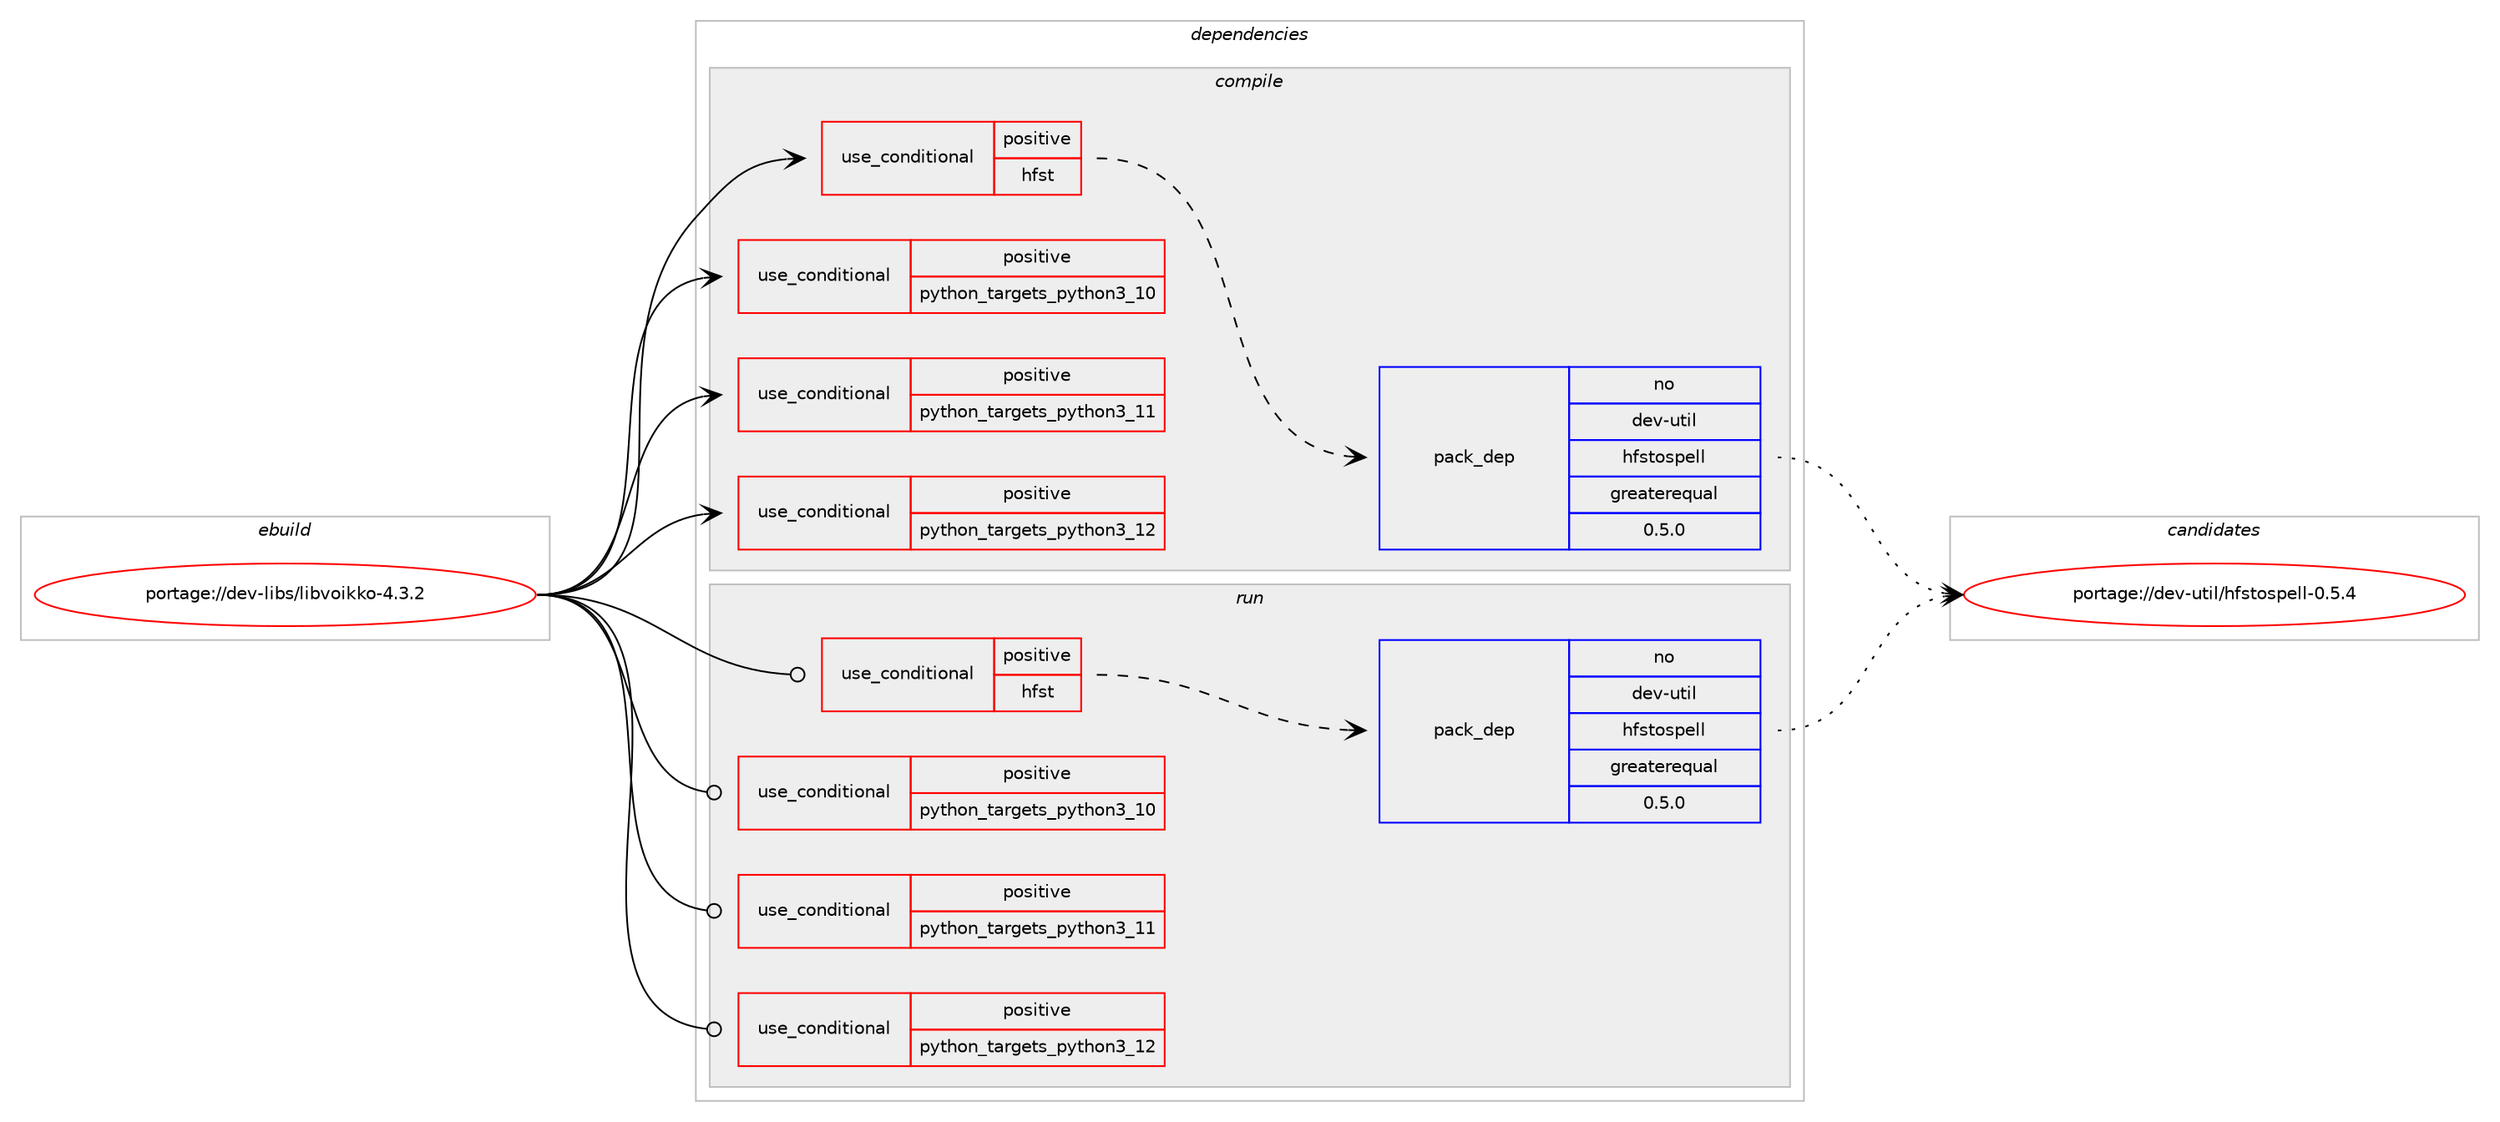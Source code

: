 digraph prolog {

# *************
# Graph options
# *************

newrank=true;
concentrate=true;
compound=true;
graph [rankdir=LR,fontname=Helvetica,fontsize=10,ranksep=1.5];#, ranksep=2.5, nodesep=0.2];
edge  [arrowhead=vee];
node  [fontname=Helvetica,fontsize=10];

# **********
# The ebuild
# **********

subgraph cluster_leftcol {
color=gray;
rank=same;
label=<<i>ebuild</i>>;
id [label="portage://dev-libs/libvoikko-4.3.2", color=red, width=4, href="../dev-libs/libvoikko-4.3.2.svg"];
}

# ****************
# The dependencies
# ****************

subgraph cluster_midcol {
color=gray;
label=<<i>dependencies</i>>;
subgraph cluster_compile {
fillcolor="#eeeeee";
style=filled;
label=<<i>compile</i>>;
subgraph cond26611 {
dependency56602 [label=<<TABLE BORDER="0" CELLBORDER="1" CELLSPACING="0" CELLPADDING="4"><TR><TD ROWSPAN="3" CELLPADDING="10">use_conditional</TD></TR><TR><TD>positive</TD></TR><TR><TD>hfst</TD></TR></TABLE>>, shape=none, color=red];
subgraph pack28830 {
dependency56603 [label=<<TABLE BORDER="0" CELLBORDER="1" CELLSPACING="0" CELLPADDING="4" WIDTH="220"><TR><TD ROWSPAN="6" CELLPADDING="30">pack_dep</TD></TR><TR><TD WIDTH="110">no</TD></TR><TR><TD>dev-util</TD></TR><TR><TD>hfstospell</TD></TR><TR><TD>greaterequal</TD></TR><TR><TD>0.5.0</TD></TR></TABLE>>, shape=none, color=blue];
}
dependency56602:e -> dependency56603:w [weight=20,style="dashed",arrowhead="vee"];
}
id:e -> dependency56602:w [weight=20,style="solid",arrowhead="vee"];
subgraph cond26612 {
dependency56604 [label=<<TABLE BORDER="0" CELLBORDER="1" CELLSPACING="0" CELLPADDING="4"><TR><TD ROWSPAN="3" CELLPADDING="10">use_conditional</TD></TR><TR><TD>positive</TD></TR><TR><TD>python_targets_python3_10</TD></TR></TABLE>>, shape=none, color=red];
# *** BEGIN UNKNOWN DEPENDENCY TYPE (TODO) ***
# dependency56604 -> package_dependency(portage://dev-libs/libvoikko-4.3.2,install,no,dev-lang,python,none,[,,],[slot(3.10)],[])
# *** END UNKNOWN DEPENDENCY TYPE (TODO) ***

}
id:e -> dependency56604:w [weight=20,style="solid",arrowhead="vee"];
subgraph cond26613 {
dependency56605 [label=<<TABLE BORDER="0" CELLBORDER="1" CELLSPACING="0" CELLPADDING="4"><TR><TD ROWSPAN="3" CELLPADDING="10">use_conditional</TD></TR><TR><TD>positive</TD></TR><TR><TD>python_targets_python3_11</TD></TR></TABLE>>, shape=none, color=red];
# *** BEGIN UNKNOWN DEPENDENCY TYPE (TODO) ***
# dependency56605 -> package_dependency(portage://dev-libs/libvoikko-4.3.2,install,no,dev-lang,python,none,[,,],[slot(3.11)],[])
# *** END UNKNOWN DEPENDENCY TYPE (TODO) ***

}
id:e -> dependency56605:w [weight=20,style="solid",arrowhead="vee"];
subgraph cond26614 {
dependency56606 [label=<<TABLE BORDER="0" CELLBORDER="1" CELLSPACING="0" CELLPADDING="4"><TR><TD ROWSPAN="3" CELLPADDING="10">use_conditional</TD></TR><TR><TD>positive</TD></TR><TR><TD>python_targets_python3_12</TD></TR></TABLE>>, shape=none, color=red];
# *** BEGIN UNKNOWN DEPENDENCY TYPE (TODO) ***
# dependency56606 -> package_dependency(portage://dev-libs/libvoikko-4.3.2,install,no,dev-lang,python,none,[,,],[slot(3.12)],[])
# *** END UNKNOWN DEPENDENCY TYPE (TODO) ***

}
id:e -> dependency56606:w [weight=20,style="solid",arrowhead="vee"];
}
subgraph cluster_compileandrun {
fillcolor="#eeeeee";
style=filled;
label=<<i>compile and run</i>>;
}
subgraph cluster_run {
fillcolor="#eeeeee";
style=filled;
label=<<i>run</i>>;
subgraph cond26615 {
dependency56607 [label=<<TABLE BORDER="0" CELLBORDER="1" CELLSPACING="0" CELLPADDING="4"><TR><TD ROWSPAN="3" CELLPADDING="10">use_conditional</TD></TR><TR><TD>positive</TD></TR><TR><TD>hfst</TD></TR></TABLE>>, shape=none, color=red];
subgraph pack28831 {
dependency56608 [label=<<TABLE BORDER="0" CELLBORDER="1" CELLSPACING="0" CELLPADDING="4" WIDTH="220"><TR><TD ROWSPAN="6" CELLPADDING="30">pack_dep</TD></TR><TR><TD WIDTH="110">no</TD></TR><TR><TD>dev-util</TD></TR><TR><TD>hfstospell</TD></TR><TR><TD>greaterequal</TD></TR><TR><TD>0.5.0</TD></TR></TABLE>>, shape=none, color=blue];
}
dependency56607:e -> dependency56608:w [weight=20,style="dashed",arrowhead="vee"];
}
id:e -> dependency56607:w [weight=20,style="solid",arrowhead="odot"];
subgraph cond26616 {
dependency56609 [label=<<TABLE BORDER="0" CELLBORDER="1" CELLSPACING="0" CELLPADDING="4"><TR><TD ROWSPAN="3" CELLPADDING="10">use_conditional</TD></TR><TR><TD>positive</TD></TR><TR><TD>python_targets_python3_10</TD></TR></TABLE>>, shape=none, color=red];
# *** BEGIN UNKNOWN DEPENDENCY TYPE (TODO) ***
# dependency56609 -> package_dependency(portage://dev-libs/libvoikko-4.3.2,run,no,dev-lang,python,none,[,,],[slot(3.10)],[])
# *** END UNKNOWN DEPENDENCY TYPE (TODO) ***

}
id:e -> dependency56609:w [weight=20,style="solid",arrowhead="odot"];
subgraph cond26617 {
dependency56610 [label=<<TABLE BORDER="0" CELLBORDER="1" CELLSPACING="0" CELLPADDING="4"><TR><TD ROWSPAN="3" CELLPADDING="10">use_conditional</TD></TR><TR><TD>positive</TD></TR><TR><TD>python_targets_python3_11</TD></TR></TABLE>>, shape=none, color=red];
# *** BEGIN UNKNOWN DEPENDENCY TYPE (TODO) ***
# dependency56610 -> package_dependency(portage://dev-libs/libvoikko-4.3.2,run,no,dev-lang,python,none,[,,],[slot(3.11)],[])
# *** END UNKNOWN DEPENDENCY TYPE (TODO) ***

}
id:e -> dependency56610:w [weight=20,style="solid",arrowhead="odot"];
subgraph cond26618 {
dependency56611 [label=<<TABLE BORDER="0" CELLBORDER="1" CELLSPACING="0" CELLPADDING="4"><TR><TD ROWSPAN="3" CELLPADDING="10">use_conditional</TD></TR><TR><TD>positive</TD></TR><TR><TD>python_targets_python3_12</TD></TR></TABLE>>, shape=none, color=red];
# *** BEGIN UNKNOWN DEPENDENCY TYPE (TODO) ***
# dependency56611 -> package_dependency(portage://dev-libs/libvoikko-4.3.2,run,no,dev-lang,python,none,[,,],[slot(3.12)],[])
# *** END UNKNOWN DEPENDENCY TYPE (TODO) ***

}
id:e -> dependency56611:w [weight=20,style="solid",arrowhead="odot"];
}
}

# **************
# The candidates
# **************

subgraph cluster_choices {
rank=same;
color=gray;
label=<<i>candidates</i>>;

subgraph choice28830 {
color=black;
nodesep=1;
choice1001011184511711610510847104102115116111115112101108108454846534652 [label="portage://dev-util/hfstospell-0.5.4", color=red, width=4,href="../dev-util/hfstospell-0.5.4.svg"];
dependency56603:e -> choice1001011184511711610510847104102115116111115112101108108454846534652:w [style=dotted,weight="100"];
}
subgraph choice28831 {
color=black;
nodesep=1;
choice1001011184511711610510847104102115116111115112101108108454846534652 [label="portage://dev-util/hfstospell-0.5.4", color=red, width=4,href="../dev-util/hfstospell-0.5.4.svg"];
dependency56608:e -> choice1001011184511711610510847104102115116111115112101108108454846534652:w [style=dotted,weight="100"];
}
}

}
